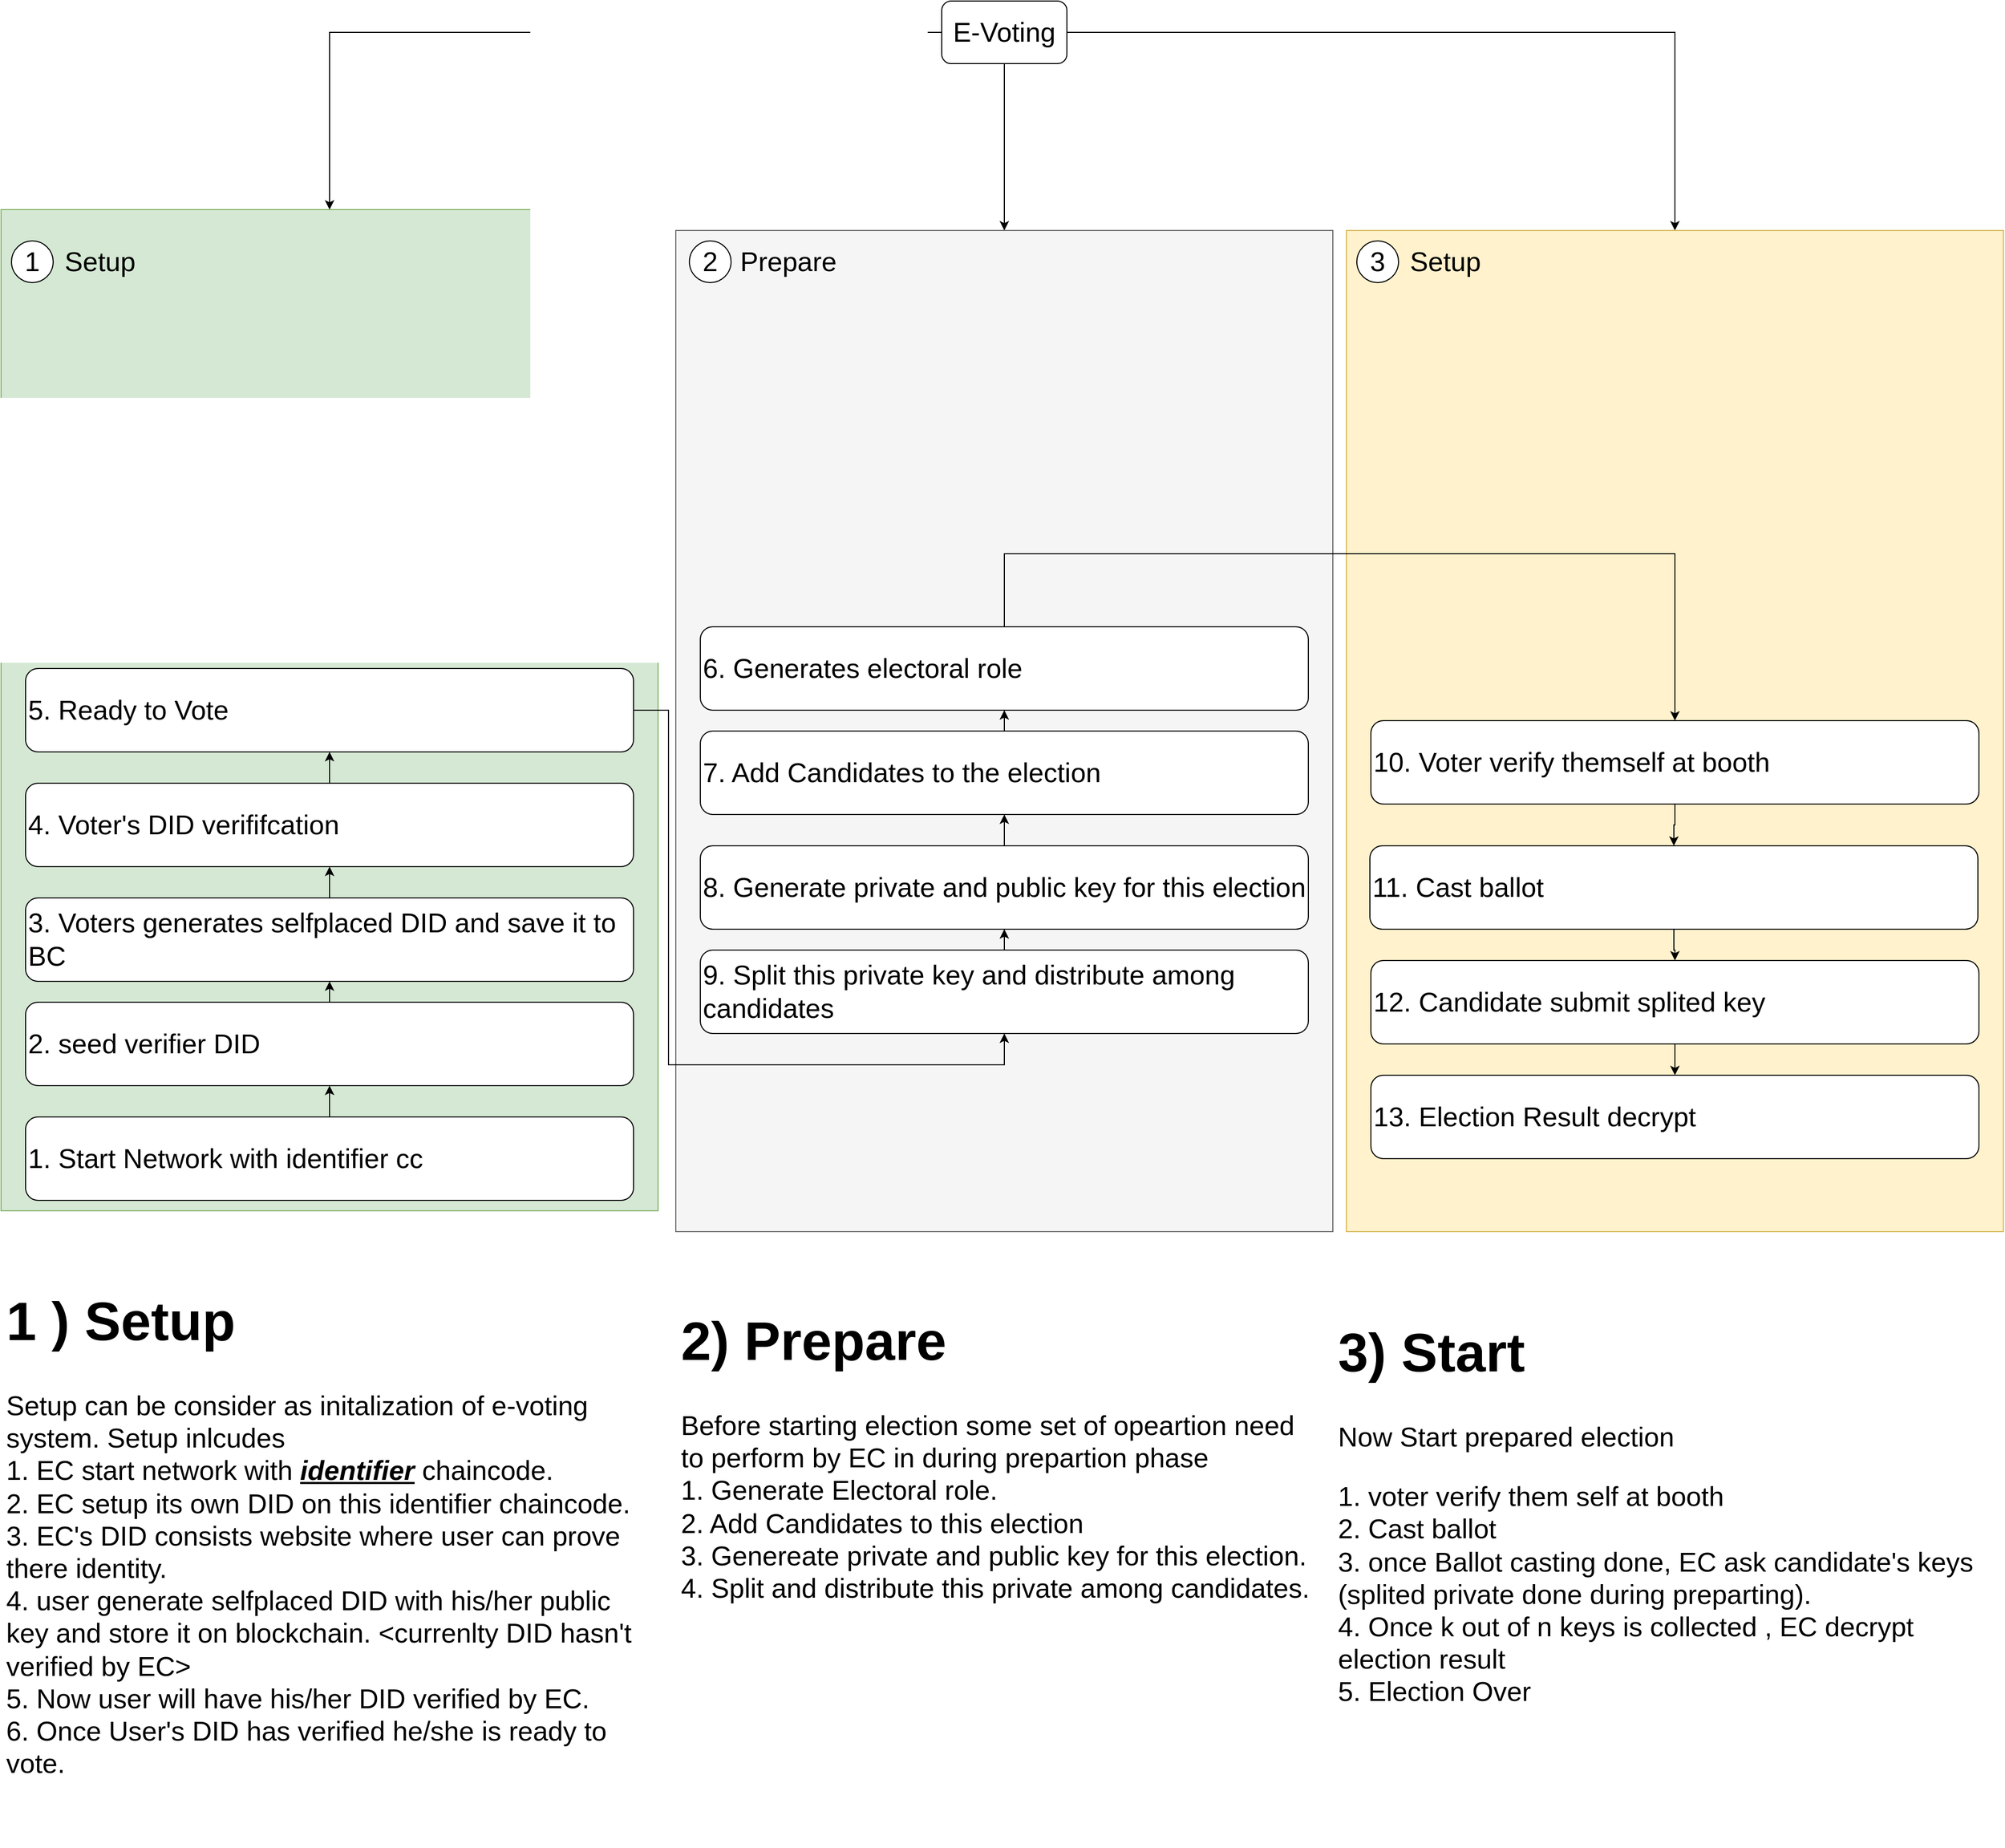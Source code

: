 <mxfile version="14.1.8" type="device"><diagram id="d7yBPMkG5cMC1ZGHl2wH" name="Page-1"><mxGraphModel dx="3197" dy="2529" grid="1" gridSize="10" guides="1" tooltips="1" connect="1" arrows="1" fold="1" page="1" pageScale="1" pageWidth="827" pageHeight="1169" math="0" shadow="0"><root><mxCell id="0"/><mxCell id="1" parent="0"/><mxCell id="HTS3ufAVkvHfrNBMFlAP-6" style="edgeStyle=orthogonalEdgeStyle;rounded=0;orthogonalLoop=1;jettySize=auto;html=1;fontSize=26;" edge="1" parent="1" source="HTS3ufAVkvHfrNBMFlAP-2" target="HTS3ufAVkvHfrNBMFlAP-3"><mxGeometry relative="1" as="geometry"/></mxCell><mxCell id="HTS3ufAVkvHfrNBMFlAP-7" style="edgeStyle=orthogonalEdgeStyle;rounded=0;orthogonalLoop=1;jettySize=auto;html=1;fontSize=26;" edge="1" parent="1" source="HTS3ufAVkvHfrNBMFlAP-2" target="HTS3ufAVkvHfrNBMFlAP-4"><mxGeometry relative="1" as="geometry"/></mxCell><mxCell id="HTS3ufAVkvHfrNBMFlAP-8" style="edgeStyle=orthogonalEdgeStyle;rounded=0;orthogonalLoop=1;jettySize=auto;html=1;entryX=0.5;entryY=0;entryDx=0;entryDy=0;fontSize=26;" edge="1" parent="1" source="HTS3ufAVkvHfrNBMFlAP-2" target="HTS3ufAVkvHfrNBMFlAP-5"><mxGeometry relative="1" as="geometry"/></mxCell><mxCell id="HTS3ufAVkvHfrNBMFlAP-2" value="&lt;font style=&quot;font-size: 26px&quot;&gt;E-Voting&lt;/font&gt;" style="rounded=1;whiteSpace=wrap;html=1;fontSize=26;" vertex="1" parent="1"><mxGeometry x="452" y="-150" width="120" height="60" as="geometry"/></mxCell><mxCell id="HTS3ufAVkvHfrNBMFlAP-3" value="" style="rounded=0;whiteSpace=wrap;html=1;fontSize=26;fillColor=#d5e8d4;strokeColor=#82b366;" vertex="1" parent="1"><mxGeometry x="-450" y="50" width="630" height="960" as="geometry"/></mxCell><mxCell id="HTS3ufAVkvHfrNBMFlAP-4" value="" style="rounded=0;whiteSpace=wrap;html=1;fontSize=26;fillColor=#f5f5f5;strokeColor=#666666;fontColor=#333333;" vertex="1" parent="1"><mxGeometry x="197" y="70" width="630" height="960" as="geometry"/></mxCell><mxCell id="HTS3ufAVkvHfrNBMFlAP-5" value="" style="rounded=0;whiteSpace=wrap;html=1;fontSize=26;fillColor=#fff2cc;strokeColor=#d6b656;" vertex="1" parent="1"><mxGeometry x="840" y="70" width="630" height="960" as="geometry"/></mxCell><mxCell id="HTS3ufAVkvHfrNBMFlAP-11" value="" style="group" vertex="1" connectable="0" parent="1"><mxGeometry x="-440" y="80" width="130" height="40" as="geometry"/></mxCell><mxCell id="HTS3ufAVkvHfrNBMFlAP-9" value="1" style="ellipse;whiteSpace=wrap;html=1;aspect=fixed;fontSize=26;" vertex="1" parent="HTS3ufAVkvHfrNBMFlAP-11"><mxGeometry width="40" height="40" as="geometry"/></mxCell><mxCell id="HTS3ufAVkvHfrNBMFlAP-10" value="Setup" style="text;html=1;strokeColor=none;fillColor=none;align=center;verticalAlign=middle;whiteSpace=wrap;rounded=0;fontSize=26;" vertex="1" parent="HTS3ufAVkvHfrNBMFlAP-11"><mxGeometry x="40" width="90" height="40" as="geometry"/></mxCell><mxCell id="HTS3ufAVkvHfrNBMFlAP-12" value="" style="group" vertex="1" connectable="0" parent="1"><mxGeometry x="210" y="80" width="130" height="40" as="geometry"/></mxCell><mxCell id="HTS3ufAVkvHfrNBMFlAP-13" value="2" style="ellipse;whiteSpace=wrap;html=1;aspect=fixed;fontSize=26;" vertex="1" parent="HTS3ufAVkvHfrNBMFlAP-12"><mxGeometry width="40" height="40" as="geometry"/></mxCell><mxCell id="HTS3ufAVkvHfrNBMFlAP-14" value="Prepare" style="text;html=1;strokeColor=none;fillColor=none;align=center;verticalAlign=middle;whiteSpace=wrap;rounded=0;fontSize=26;" vertex="1" parent="HTS3ufAVkvHfrNBMFlAP-12"><mxGeometry x="50" width="90" height="40" as="geometry"/></mxCell><mxCell id="HTS3ufAVkvHfrNBMFlAP-19" value="" style="group" vertex="1" connectable="0" parent="1"><mxGeometry x="850" y="80" width="130" height="40" as="geometry"/></mxCell><mxCell id="HTS3ufAVkvHfrNBMFlAP-20" value="3" style="ellipse;whiteSpace=wrap;html=1;aspect=fixed;fontSize=26;" vertex="1" parent="HTS3ufAVkvHfrNBMFlAP-19"><mxGeometry width="40" height="40" as="geometry"/></mxCell><mxCell id="HTS3ufAVkvHfrNBMFlAP-21" value="Setup" style="text;html=1;strokeColor=none;fillColor=none;align=center;verticalAlign=middle;whiteSpace=wrap;rounded=0;fontSize=26;" vertex="1" parent="HTS3ufAVkvHfrNBMFlAP-19"><mxGeometry x="40" width="90" height="40" as="geometry"/></mxCell><mxCell id="HTS3ufAVkvHfrNBMFlAP-22" value="&lt;h1&gt;1 ) Setup&lt;/h1&gt;&lt;div&gt;Setup can be consider as initalization of e-voting system. Setup inlcudes&amp;nbsp;&lt;/div&gt;&lt;div&gt;1. EC start network with &lt;u&gt;&lt;b&gt;&lt;i&gt;identifier&lt;/i&gt;&lt;/b&gt;&lt;/u&gt; chaincode.&lt;/div&gt;&lt;div&gt;2. EC setup its own DID on this identifier chaincode.&lt;/div&gt;&lt;div&gt;3. EC's DID consists website where user can prove there identity.&lt;/div&gt;&lt;div&gt;4. user generate selfplaced DID with his/her public key and store it on blockchain. &amp;lt;currenlty DID hasn't verified by EC&amp;gt;&lt;/div&gt;&lt;div&gt;5. Now user will have his/her DID verified by EC.&lt;/div&gt;&lt;div&gt;6. Once User's DID has verified he/she is ready to vote.&lt;/div&gt;" style="text;html=1;strokeColor=none;fillColor=none;spacing=5;spacingTop=-20;whiteSpace=wrap;overflow=hidden;rounded=0;fontSize=26;" vertex="1" parent="1"><mxGeometry x="-450" y="1060" width="630" height="560" as="geometry"/></mxCell><mxCell id="HTS3ufAVkvHfrNBMFlAP-23" value="&lt;h1&gt;2) Prepare&lt;/h1&gt;&lt;div&gt;Before starting election some set of opeartion need to perform by EC in during prepartion phase&lt;/div&gt;&lt;div&gt;1. Generate&amp;nbsp;Electoral role.&lt;/div&gt;&lt;div&gt;2. Add Candidates to this election&lt;/div&gt;&lt;div&gt;3. Genereate private and public key for this election.&lt;/div&gt;&lt;div&gt;4. Split and distribute this private among candidates.&lt;/div&gt;" style="text;html=1;strokeColor=none;fillColor=none;spacing=5;spacingTop=-20;whiteSpace=wrap;overflow=hidden;rounded=0;fontSize=26;" vertex="1" parent="1"><mxGeometry x="197" y="1079" width="623" height="360" as="geometry"/></mxCell><mxCell id="HTS3ufAVkvHfrNBMFlAP-24" value="&lt;h1&gt;3) Start&lt;/h1&gt;&lt;p&gt;Now Start prepared election&lt;/p&gt;&lt;p&gt;1. voter verify them self at booth&amp;nbsp;&lt;br&gt;&lt;span&gt;2. Cast ballot&lt;br&gt;3. once Ballot casting done, EC ask candidate's keys (splited private done during preparting).&lt;br&gt;4. Once k out of n keys is collected , EC decrypt election result&amp;nbsp;&lt;br&gt;5. Election Over&lt;/span&gt;&lt;/p&gt;" style="text;html=1;strokeColor=none;fillColor=none;spacing=5;spacingTop=-20;whiteSpace=wrap;overflow=hidden;rounded=0;fontSize=26;" vertex="1" parent="1"><mxGeometry x="827" y="1090" width="643" height="440" as="geometry"/></mxCell><mxCell id="HTS3ufAVkvHfrNBMFlAP-38" style="edgeStyle=orthogonalEdgeStyle;rounded=0;orthogonalLoop=1;jettySize=auto;html=1;exitX=0.5;exitY=0;exitDx=0;exitDy=0;fontSize=26;" edge="1" parent="1" source="HTS3ufAVkvHfrNBMFlAP-25" target="HTS3ufAVkvHfrNBMFlAP-26"><mxGeometry relative="1" as="geometry"/></mxCell><mxCell id="HTS3ufAVkvHfrNBMFlAP-25" value="1. Start Network with identifier cc" style="rounded=1;whiteSpace=wrap;html=1;fontSize=26;align=left;" vertex="1" parent="1"><mxGeometry x="-426.5" y="920" width="583" height="80" as="geometry"/></mxCell><mxCell id="HTS3ufAVkvHfrNBMFlAP-39" style="edgeStyle=orthogonalEdgeStyle;rounded=0;orthogonalLoop=1;jettySize=auto;html=1;exitX=0.5;exitY=0;exitDx=0;exitDy=0;entryX=0.5;entryY=1;entryDx=0;entryDy=0;fontSize=26;" edge="1" parent="1" source="HTS3ufAVkvHfrNBMFlAP-26" target="HTS3ufAVkvHfrNBMFlAP-27"><mxGeometry relative="1" as="geometry"/></mxCell><mxCell id="HTS3ufAVkvHfrNBMFlAP-26" value="2. seed verifier DID" style="rounded=1;whiteSpace=wrap;html=1;fontSize=26;align=left;" vertex="1" parent="1"><mxGeometry x="-426.5" y="810" width="583" height="80" as="geometry"/></mxCell><mxCell id="HTS3ufAVkvHfrNBMFlAP-40" style="edgeStyle=orthogonalEdgeStyle;rounded=0;orthogonalLoop=1;jettySize=auto;html=1;exitX=0.5;exitY=0;exitDx=0;exitDy=0;entryX=0.5;entryY=1;entryDx=0;entryDy=0;fontSize=26;" edge="1" parent="1" source="HTS3ufAVkvHfrNBMFlAP-27" target="HTS3ufAVkvHfrNBMFlAP-28"><mxGeometry relative="1" as="geometry"/></mxCell><mxCell id="HTS3ufAVkvHfrNBMFlAP-27" value="3. Voters generates selfplaced DID and save it to BC" style="rounded=1;whiteSpace=wrap;html=1;fontSize=26;align=left;" vertex="1" parent="1"><mxGeometry x="-426.5" y="710" width="583" height="80" as="geometry"/></mxCell><mxCell id="HTS3ufAVkvHfrNBMFlAP-41" style="edgeStyle=orthogonalEdgeStyle;rounded=0;orthogonalLoop=1;jettySize=auto;html=1;exitX=0.5;exitY=0;exitDx=0;exitDy=0;fontSize=26;" edge="1" parent="1" source="HTS3ufAVkvHfrNBMFlAP-28" target="HTS3ufAVkvHfrNBMFlAP-29"><mxGeometry relative="1" as="geometry"/></mxCell><mxCell id="HTS3ufAVkvHfrNBMFlAP-28" value="4. Voter's DID verififcation" style="rounded=1;whiteSpace=wrap;html=1;fontSize=26;align=left;" vertex="1" parent="1"><mxGeometry x="-426.5" y="600" width="583" height="80" as="geometry"/></mxCell><mxCell id="HTS3ufAVkvHfrNBMFlAP-42" style="edgeStyle=orthogonalEdgeStyle;rounded=0;orthogonalLoop=1;jettySize=auto;html=1;fontSize=26;" edge="1" parent="1" source="HTS3ufAVkvHfrNBMFlAP-29" target="HTS3ufAVkvHfrNBMFlAP-33"><mxGeometry relative="1" as="geometry"><Array as="points"><mxPoint x="190" y="530"/><mxPoint x="190" y="870"/><mxPoint x="512" y="870"/></Array></mxGeometry></mxCell><mxCell id="HTS3ufAVkvHfrNBMFlAP-29" value="5. Ready to Vote" style="rounded=1;whiteSpace=wrap;html=1;fontSize=26;align=left;" vertex="1" parent="1"><mxGeometry x="-426.5" y="490" width="583" height="80" as="geometry"/></mxCell><mxCell id="HTS3ufAVkvHfrNBMFlAP-46" style="edgeStyle=orthogonalEdgeStyle;rounded=0;orthogonalLoop=1;jettySize=auto;html=1;fontSize=26;" edge="1" parent="1" source="HTS3ufAVkvHfrNBMFlAP-30" target="HTS3ufAVkvHfrNBMFlAP-37"><mxGeometry relative="1" as="geometry"><Array as="points"><mxPoint x="512" y="380"/><mxPoint x="1155" y="380"/></Array></mxGeometry></mxCell><mxCell id="HTS3ufAVkvHfrNBMFlAP-30" value="6. Generates electoral role" style="rounded=1;whiteSpace=wrap;html=1;fontSize=26;align=left;" vertex="1" parent="1"><mxGeometry x="220.5" y="450" width="583" height="80" as="geometry"/></mxCell><mxCell id="HTS3ufAVkvHfrNBMFlAP-45" style="edgeStyle=orthogonalEdgeStyle;rounded=0;orthogonalLoop=1;jettySize=auto;html=1;exitX=0.5;exitY=0;exitDx=0;exitDy=0;entryX=0.5;entryY=1;entryDx=0;entryDy=0;fontSize=26;" edge="1" parent="1" source="HTS3ufAVkvHfrNBMFlAP-31" target="HTS3ufAVkvHfrNBMFlAP-30"><mxGeometry relative="1" as="geometry"/></mxCell><mxCell id="HTS3ufAVkvHfrNBMFlAP-31" value="7. Add Candidates to the election&lt;span style=&quot;color: rgba(0 , 0 , 0 , 0) ; font-family: monospace ; font-size: 0px&quot;&gt;%3CmxGraphModel%3E%3Croot%3E%3CmxCell%20id%3D%220%22%2F%3E%3CmxCell%20id%3D%221%22%20parent%3D%220%22%2F%3E%3CmxCell%20id%3D%222%22%20value%3D%226.%20Generates%20electoral%20role%22%20style%3D%22rounded%3D1%3BwhiteSpace%3Dwrap%3Bhtml%3D1%3BfontSize%3D26%3Balign%3Dleft%3B%22%20vertex%3D%221%22%20parent%3D%221%22%3E%3CmxGeometry%20x%3D%22220.5%22%20y%3D%22260%22%20width%3D%22583%22%20height%3D%2280%22%20as%3D%22geometry%22%2F%3E%3C%2FmxCell%3E%3C%2Froot%3E%3C%2FmxGraphModel%3E&lt;/span&gt;" style="rounded=1;whiteSpace=wrap;html=1;fontSize=26;align=left;" vertex="1" parent="1"><mxGeometry x="220.5" y="550" width="583" height="80" as="geometry"/></mxCell><mxCell id="HTS3ufAVkvHfrNBMFlAP-44" style="edgeStyle=orthogonalEdgeStyle;rounded=0;orthogonalLoop=1;jettySize=auto;html=1;exitX=0.5;exitY=0;exitDx=0;exitDy=0;entryX=0.5;entryY=1;entryDx=0;entryDy=0;fontSize=26;" edge="1" parent="1" source="HTS3ufAVkvHfrNBMFlAP-32" target="HTS3ufAVkvHfrNBMFlAP-31"><mxGeometry relative="1" as="geometry"/></mxCell><mxCell id="HTS3ufAVkvHfrNBMFlAP-32" value="8. Generate private and public key for this election&lt;span style=&quot;color: rgba(0 , 0 , 0 , 0) ; font-family: monospace ; font-size: 0px&quot;&gt;%3CmxGraphModel%3E%3Croot%3E%3CmxCell%20id%3D%220%22%2F%3E%3CmxCell%20id%3D%221%22%20parent%3D%220%22%2F%3E%3CmxCell%20id%3D%222%22%20value%3D%226.%20Generates%20electoral%20role%22%20style%3D%22rounded%3D1%3BwhiteSpace%3Dwrap%3Bhtml%3D1%3BfontSize%3D26%3Balign%3Dleft%3B%22%20vertex%3D%221%22%20parent%3D%221%22%3E%3CmxGeometry%20x%3D%22220.5%22%20y%3D%22260%22%20width%3D%22583%22%20height%3D%2280%22%20as%3D%22geometry%22%2F%3E%3C%2FmxCell%3E%3C%2Froot%3E%3C%2FmxGraphModel%3E&lt;/span&gt;" style="rounded=1;whiteSpace=wrap;html=1;fontSize=26;align=left;" vertex="1" parent="1"><mxGeometry x="220.5" y="660" width="583" height="80" as="geometry"/></mxCell><mxCell id="HTS3ufAVkvHfrNBMFlAP-43" style="edgeStyle=orthogonalEdgeStyle;rounded=0;orthogonalLoop=1;jettySize=auto;html=1;exitX=0.5;exitY=0;exitDx=0;exitDy=0;entryX=0.5;entryY=1;entryDx=0;entryDy=0;fontSize=26;" edge="1" parent="1" source="HTS3ufAVkvHfrNBMFlAP-33" target="HTS3ufAVkvHfrNBMFlAP-32"><mxGeometry relative="1" as="geometry"/></mxCell><mxCell id="HTS3ufAVkvHfrNBMFlAP-33" value="9. Split this private key and distribute among candidates&amp;nbsp;&lt;span style=&quot;color: rgba(0 , 0 , 0 , 0) ; font-family: monospace ; font-size: 0px&quot;&gt;%3CmxGraphModel%3E%3Croot%3E%3CmxCell%20id%3D%220%22%2F%3E%3CmxCell%20id%3D%221%22%20parent%3D%220%22%2F%3E%3CmxCell%20id%3D%222%22%20value%3D%226.%20Generates%20electoral%20role%22%20style%3D%22rounded%3D1%3BwhiteSpace%3Dwrap%3Bhtml%3D1%3BfontSize%3D26%3Balign%3Dleft%3B%22%20vertex%3D%221%22%20parent%3D%221%22%3E%3CmxGeometry%20x%3D%22220.5%22%20y%3D%22260%22%20width%3D%22583%22%20height%3D%2280%22%20as%3D%22geometry%22%2F%3E%3C%2FmxCell%3E%3C%2Froot%3E%3C%2FmxGraphModel%3E&lt;/span&gt;" style="rounded=1;whiteSpace=wrap;html=1;fontSize=26;align=left;" vertex="1" parent="1"><mxGeometry x="220.5" y="760" width="583" height="80" as="geometry"/></mxCell><mxCell id="HTS3ufAVkvHfrNBMFlAP-34" value="&lt;span&gt;13. Election Result decrypt&lt;/span&gt;" style="rounded=1;whiteSpace=wrap;html=1;fontSize=26;align=left;" vertex="1" parent="1"><mxGeometry x="863.5" y="880" width="583" height="80" as="geometry"/></mxCell><mxCell id="HTS3ufAVkvHfrNBMFlAP-49" style="edgeStyle=orthogonalEdgeStyle;rounded=0;orthogonalLoop=1;jettySize=auto;html=1;exitX=0.5;exitY=1;exitDx=0;exitDy=0;entryX=0.5;entryY=0;entryDx=0;entryDy=0;fontSize=26;" edge="1" parent="1" source="HTS3ufAVkvHfrNBMFlAP-35" target="HTS3ufAVkvHfrNBMFlAP-34"><mxGeometry relative="1" as="geometry"/></mxCell><mxCell id="HTS3ufAVkvHfrNBMFlAP-35" value="&lt;span&gt;12. Candidate submit splited key&amp;nbsp;&lt;/span&gt;" style="rounded=1;whiteSpace=wrap;html=1;fontSize=26;align=left;" vertex="1" parent="1"><mxGeometry x="863.5" y="770" width="583" height="80" as="geometry"/></mxCell><mxCell id="HTS3ufAVkvHfrNBMFlAP-48" style="edgeStyle=orthogonalEdgeStyle;rounded=0;orthogonalLoop=1;jettySize=auto;html=1;exitX=0.5;exitY=1;exitDx=0;exitDy=0;fontSize=26;" edge="1" parent="1" source="HTS3ufAVkvHfrNBMFlAP-36" target="HTS3ufAVkvHfrNBMFlAP-35"><mxGeometry relative="1" as="geometry"/></mxCell><mxCell id="HTS3ufAVkvHfrNBMFlAP-36" value="&lt;span&gt;11. Cast ballot&lt;/span&gt;" style="rounded=1;whiteSpace=wrap;html=1;fontSize=26;align=left;" vertex="1" parent="1"><mxGeometry x="862.5" y="660" width="583" height="80" as="geometry"/></mxCell><mxCell id="HTS3ufAVkvHfrNBMFlAP-47" style="edgeStyle=orthogonalEdgeStyle;rounded=0;orthogonalLoop=1;jettySize=auto;html=1;exitX=0.5;exitY=1;exitDx=0;exitDy=0;entryX=0.5;entryY=0;entryDx=0;entryDy=0;fontSize=26;" edge="1" parent="1" source="HTS3ufAVkvHfrNBMFlAP-37" target="HTS3ufAVkvHfrNBMFlAP-36"><mxGeometry relative="1" as="geometry"/></mxCell><mxCell id="HTS3ufAVkvHfrNBMFlAP-37" value="&lt;span style=&quot;font-family: &amp;#34;helvetica&amp;#34;&quot;&gt;10. Voter verify themself at booth&lt;/span&gt;" style="rounded=1;whiteSpace=wrap;html=1;fontSize=26;align=left;" vertex="1" parent="1"><mxGeometry x="863.5" y="540" width="583" height="80" as="geometry"/></mxCell></root></mxGraphModel></diagram></mxfile>